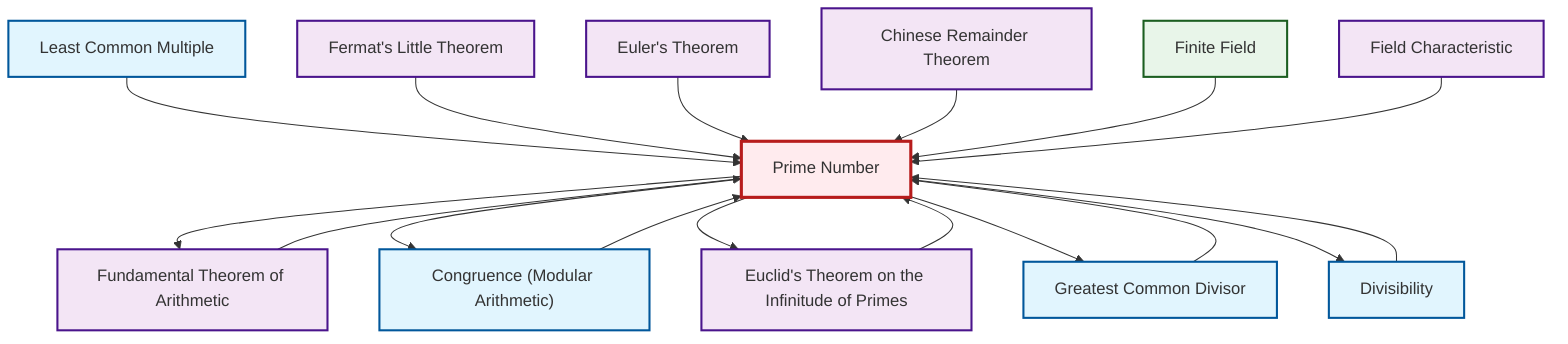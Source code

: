 graph TD
    classDef definition fill:#e1f5fe,stroke:#01579b,stroke-width:2px
    classDef theorem fill:#f3e5f5,stroke:#4a148c,stroke-width:2px
    classDef axiom fill:#fff3e0,stroke:#e65100,stroke-width:2px
    classDef example fill:#e8f5e9,stroke:#1b5e20,stroke-width:2px
    classDef current fill:#ffebee,stroke:#b71c1c,stroke-width:3px
    thm-field-characteristic["Field Characteristic"]:::theorem
    thm-fermat-little["Fermat's Little Theorem"]:::theorem
    def-congruence["Congruence (Modular Arithmetic)"]:::definition
    def-lcm["Least Common Multiple"]:::definition
    thm-euler["Euler's Theorem"]:::theorem
    def-divisibility["Divisibility"]:::definition
    thm-euclid-infinitude-primes["Euclid's Theorem on the Infinitude of Primes"]:::theorem
    def-prime["Prime Number"]:::definition
    thm-fundamental-arithmetic["Fundamental Theorem of Arithmetic"]:::theorem
    thm-chinese-remainder["Chinese Remainder Theorem"]:::theorem
    def-gcd["Greatest Common Divisor"]:::definition
    ex-finite-field["Finite Field"]:::example
    thm-euclid-infinitude-primes --> def-prime
    def-divisibility --> def-prime
    def-lcm --> def-prime
    def-prime --> thm-fundamental-arithmetic
    def-prime --> def-congruence
    def-prime --> thm-euclid-infinitude-primes
    thm-fundamental-arithmetic --> def-prime
    def-congruence --> def-prime
    def-gcd --> def-prime
    thm-fermat-little --> def-prime
    thm-euler --> def-prime
    def-prime --> def-gcd
    thm-chinese-remainder --> def-prime
    def-prime --> def-divisibility
    ex-finite-field --> def-prime
    thm-field-characteristic --> def-prime
    class def-prime current